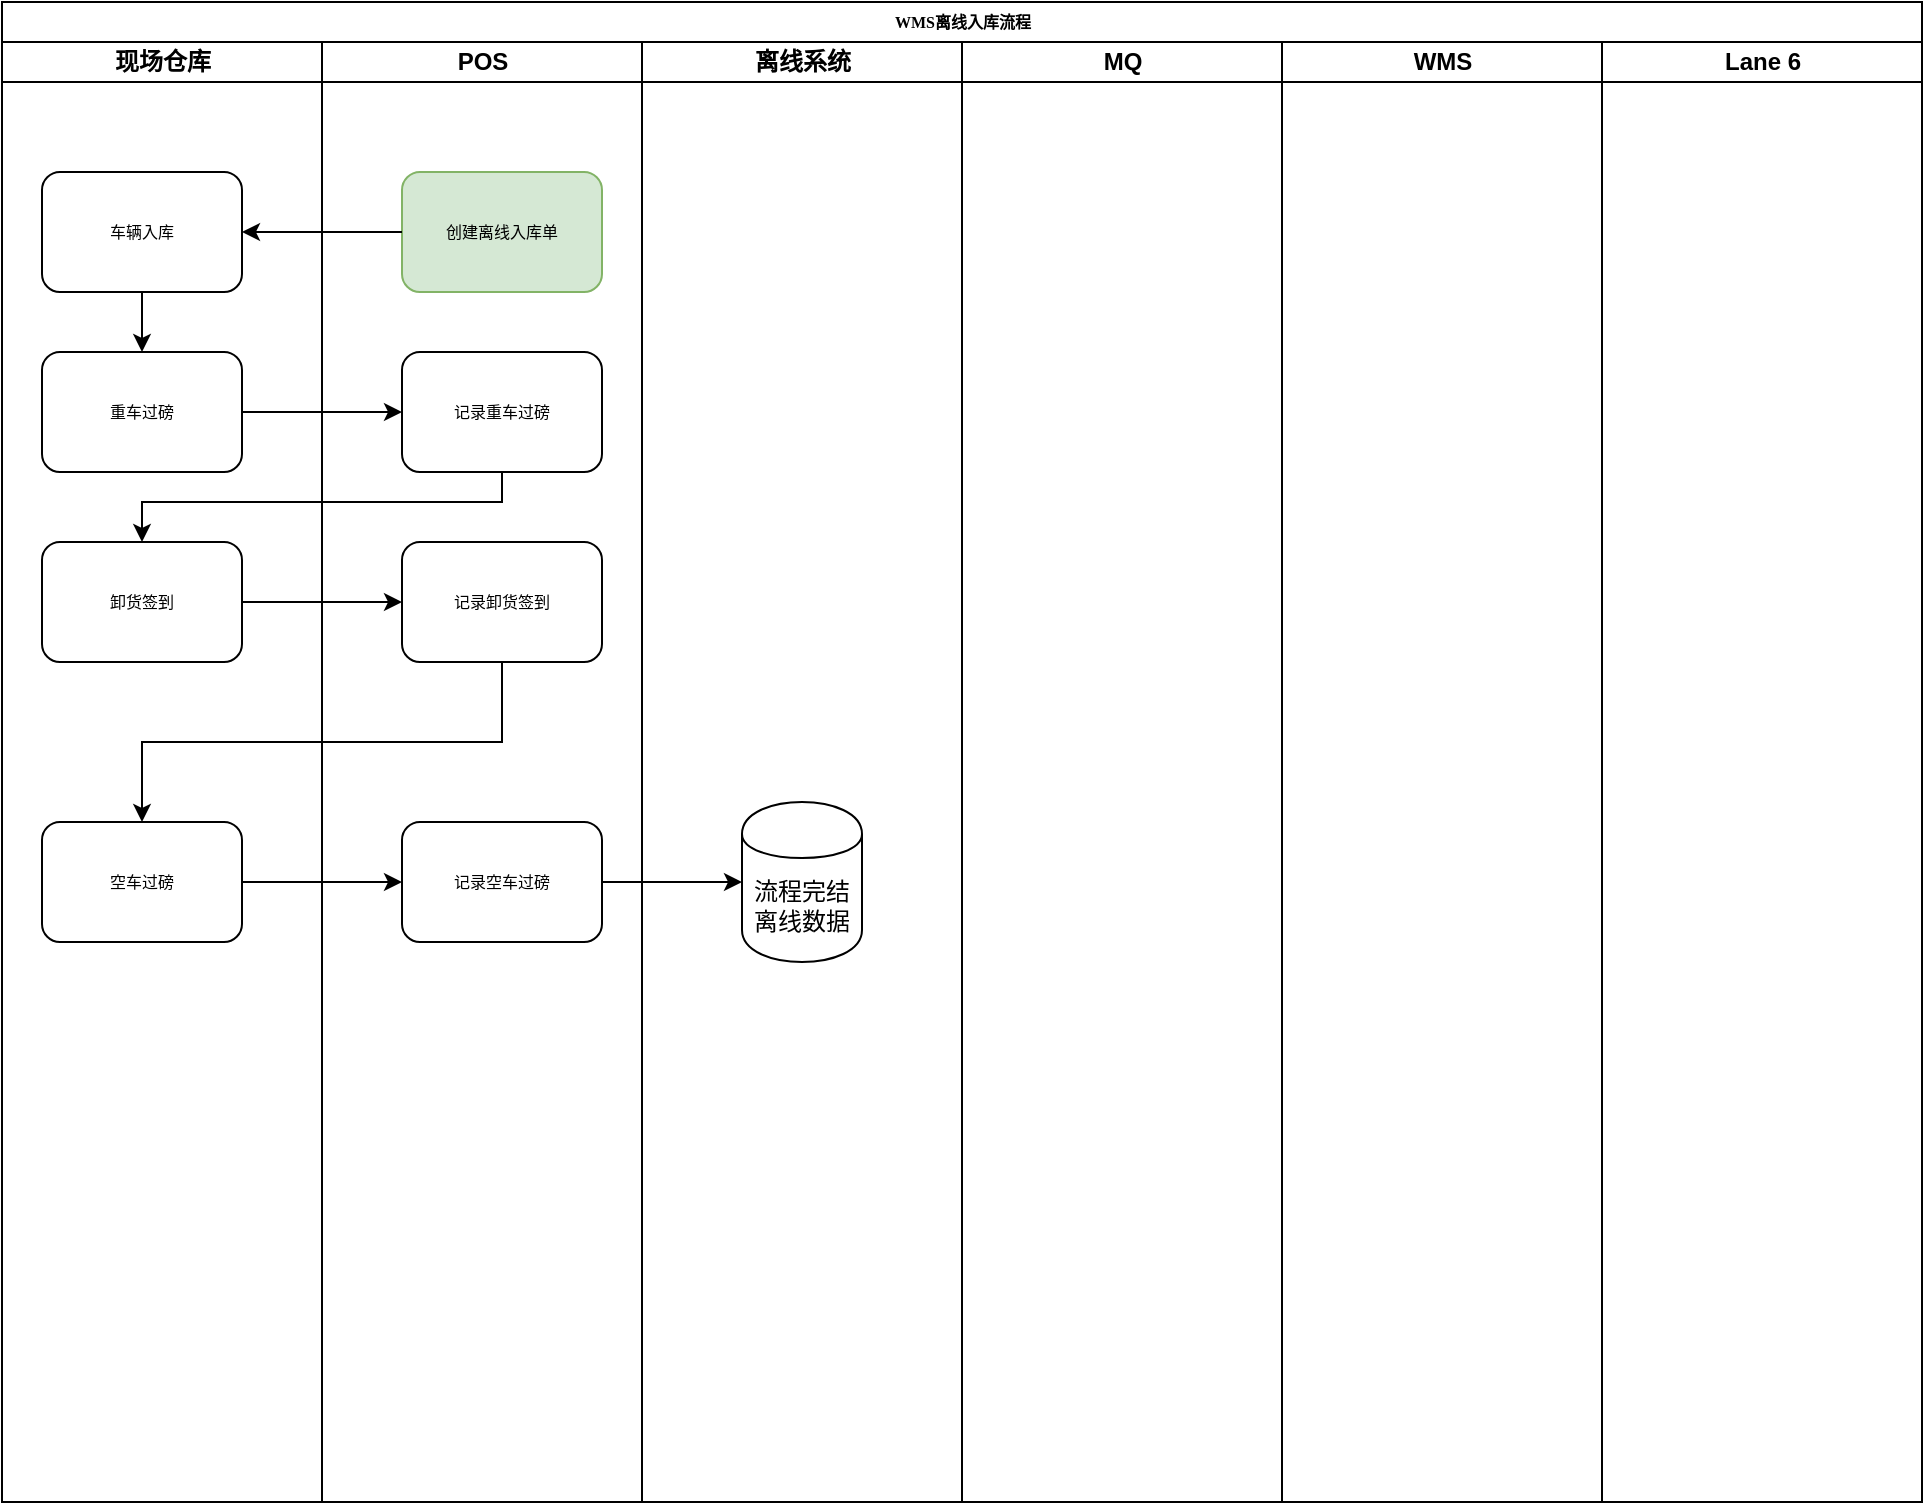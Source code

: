 <mxfile version="12.9.14" type="github">
  <diagram name="Page-1" id="74e2e168-ea6b-b213-b513-2b3c1d86103e">
    <mxGraphModel dx="1038" dy="548" grid="1" gridSize="10" guides="1" tooltips="1" connect="1" arrows="1" fold="1" page="1" pageScale="1" pageWidth="1100" pageHeight="850" background="#ffffff" math="0" shadow="0">
      <root>
        <mxCell id="0" />
        <mxCell id="1" parent="0" />
        <mxCell id="77e6c97f196da883-1" value="WMS离线入库流程" style="swimlane;html=1;childLayout=stackLayout;startSize=20;rounded=0;shadow=0;labelBackgroundColor=none;strokeWidth=1;fontFamily=Verdana;fontSize=8;align=center;" parent="1" vertex="1">
          <mxGeometry x="70" y="40" width="960" height="750" as="geometry" />
        </mxCell>
        <mxCell id="77e6c97f196da883-2" value="现场仓库" style="swimlane;html=1;startSize=20;" parent="77e6c97f196da883-1" vertex="1">
          <mxGeometry y="20" width="160" height="730" as="geometry" />
        </mxCell>
        <mxCell id="xVUOFaVbMT0TcznLDlmr-18" value="" style="edgeStyle=orthogonalEdgeStyle;rounded=0;orthogonalLoop=1;jettySize=auto;html=1;" edge="1" parent="77e6c97f196da883-2" source="77e6c97f196da883-8" target="77e6c97f196da883-9">
          <mxGeometry relative="1" as="geometry" />
        </mxCell>
        <mxCell id="77e6c97f196da883-8" value="车辆入库" style="rounded=1;whiteSpace=wrap;html=1;shadow=0;labelBackgroundColor=none;strokeWidth=1;fontFamily=Verdana;fontSize=8;align=center;" parent="77e6c97f196da883-2" vertex="1">
          <mxGeometry x="20" y="65" width="100" height="60" as="geometry" />
        </mxCell>
        <mxCell id="77e6c97f196da883-9" value="重车过磅" style="rounded=1;whiteSpace=wrap;html=1;shadow=0;labelBackgroundColor=none;strokeWidth=1;fontFamily=Verdana;fontSize=8;align=center;" parent="77e6c97f196da883-2" vertex="1">
          <mxGeometry x="20" y="155" width="100" height="60" as="geometry" />
        </mxCell>
        <mxCell id="77e6c97f196da883-10" value="卸货签到" style="rounded=1;whiteSpace=wrap;html=1;shadow=0;labelBackgroundColor=none;strokeWidth=1;fontFamily=Verdana;fontSize=8;align=center;" parent="77e6c97f196da883-2" vertex="1">
          <mxGeometry x="20" y="250" width="100" height="60" as="geometry" />
        </mxCell>
        <mxCell id="xVUOFaVbMT0TcznLDlmr-5" value="空车过磅" style="rounded=1;whiteSpace=wrap;html=1;shadow=0;labelBackgroundColor=none;strokeWidth=1;fontFamily=Verdana;fontSize=8;align=center;" vertex="1" parent="77e6c97f196da883-2">
          <mxGeometry x="20" y="390" width="100" height="60" as="geometry" />
        </mxCell>
        <mxCell id="77e6c97f196da883-3" value="POS" style="swimlane;html=1;startSize=20;" parent="77e6c97f196da883-1" vertex="1">
          <mxGeometry x="160" y="20" width="160" height="730" as="geometry" />
        </mxCell>
        <mxCell id="xVUOFaVbMT0TcznLDlmr-7" value="记录空车过磅" style="rounded=1;whiteSpace=wrap;html=1;shadow=0;labelBackgroundColor=none;strokeWidth=1;fontFamily=Verdana;fontSize=8;align=center;" vertex="1" parent="77e6c97f196da883-3">
          <mxGeometry x="40" y="390" width="100" height="60" as="geometry" />
        </mxCell>
        <mxCell id="xVUOFaVbMT0TcznLDlmr-9" value="记录卸货签到" style="rounded=1;whiteSpace=wrap;html=1;shadow=0;labelBackgroundColor=none;strokeWidth=1;fontFamily=Verdana;fontSize=8;align=center;" vertex="1" parent="77e6c97f196da883-3">
          <mxGeometry x="40" y="250" width="100" height="60" as="geometry" />
        </mxCell>
        <mxCell id="xVUOFaVbMT0TcznLDlmr-11" value="记录重车过磅" style="rounded=1;whiteSpace=wrap;html=1;shadow=0;labelBackgroundColor=none;strokeWidth=1;fontFamily=Verdana;fontSize=8;align=center;" vertex="1" parent="77e6c97f196da883-3">
          <mxGeometry x="40" y="155" width="100" height="60" as="geometry" />
        </mxCell>
        <mxCell id="77e6c97f196da883-11" value="创建离线入库单" style="rounded=1;whiteSpace=wrap;html=1;shadow=0;labelBackgroundColor=none;strokeWidth=1;fontFamily=Verdana;fontSize=8;align=center;fillColor=#d5e8d4;strokeColor=#82b366;" parent="77e6c97f196da883-3" vertex="1">
          <mxGeometry x="40" y="65" width="100" height="60" as="geometry" />
        </mxCell>
        <mxCell id="77e6c97f196da883-4" value="离线系统" style="swimlane;html=1;startSize=20;" parent="77e6c97f196da883-1" vertex="1">
          <mxGeometry x="320" y="20" width="160" height="730" as="geometry" />
        </mxCell>
        <mxCell id="xVUOFaVbMT0TcznLDlmr-24" value="流程完结离线数据" style="shape=cylinder;whiteSpace=wrap;html=1;boundedLbl=1;backgroundOutline=1;" vertex="1" parent="77e6c97f196da883-4">
          <mxGeometry x="50" y="380" width="60" height="80" as="geometry" />
        </mxCell>
        <mxCell id="77e6c97f196da883-5" value="MQ" style="swimlane;html=1;startSize=20;" parent="77e6c97f196da883-1" vertex="1">
          <mxGeometry x="480" y="20" width="160" height="730" as="geometry" />
        </mxCell>
        <mxCell id="77e6c97f196da883-6" value="WMS" style="swimlane;html=1;startSize=20;" parent="77e6c97f196da883-1" vertex="1">
          <mxGeometry x="640" y="20" width="160" height="730" as="geometry" />
        </mxCell>
        <mxCell id="77e6c97f196da883-7" value="Lane 6" style="swimlane;html=1;startSize=20;" parent="77e6c97f196da883-1" vertex="1">
          <mxGeometry x="800" y="20" width="160" height="730" as="geometry" />
        </mxCell>
        <mxCell id="xVUOFaVbMT0TcznLDlmr-13" value="" style="edgeStyle=orthogonalEdgeStyle;rounded=0;orthogonalLoop=1;jettySize=auto;html=1;" edge="1" parent="77e6c97f196da883-1" source="77e6c97f196da883-11" target="77e6c97f196da883-8">
          <mxGeometry relative="1" as="geometry" />
        </mxCell>
        <mxCell id="xVUOFaVbMT0TcznLDlmr-19" value="" style="edgeStyle=orthogonalEdgeStyle;rounded=0;orthogonalLoop=1;jettySize=auto;html=1;" edge="1" parent="77e6c97f196da883-1" source="77e6c97f196da883-9" target="xVUOFaVbMT0TcznLDlmr-11">
          <mxGeometry relative="1" as="geometry" />
        </mxCell>
        <mxCell id="xVUOFaVbMT0TcznLDlmr-21" value="" style="edgeStyle=orthogonalEdgeStyle;rounded=0;orthogonalLoop=1;jettySize=auto;html=1;" edge="1" parent="77e6c97f196da883-1" source="77e6c97f196da883-10" target="xVUOFaVbMT0TcznLDlmr-9">
          <mxGeometry relative="1" as="geometry" />
        </mxCell>
        <mxCell id="xVUOFaVbMT0TcznLDlmr-23" value="" style="edgeStyle=orthogonalEdgeStyle;rounded=0;orthogonalLoop=1;jettySize=auto;html=1;" edge="1" parent="77e6c97f196da883-1" source="xVUOFaVbMT0TcznLDlmr-5" target="xVUOFaVbMT0TcznLDlmr-7">
          <mxGeometry relative="1" as="geometry" />
        </mxCell>
        <mxCell id="xVUOFaVbMT0TcznLDlmr-20" value="" style="edgeStyle=orthogonalEdgeStyle;rounded=0;orthogonalLoop=1;jettySize=auto;html=1;exitX=0.5;exitY=1;exitDx=0;exitDy=0;" edge="1" parent="77e6c97f196da883-1" source="xVUOFaVbMT0TcznLDlmr-11" target="77e6c97f196da883-10">
          <mxGeometry relative="1" as="geometry">
            <Array as="points">
              <mxPoint x="250" y="250" />
              <mxPoint x="70" y="250" />
            </Array>
          </mxGeometry>
        </mxCell>
        <mxCell id="xVUOFaVbMT0TcznLDlmr-22" value="" style="edgeStyle=orthogonalEdgeStyle;rounded=0;orthogonalLoop=1;jettySize=auto;html=1;exitX=0.5;exitY=1;exitDx=0;exitDy=0;" edge="1" parent="77e6c97f196da883-1" source="xVUOFaVbMT0TcznLDlmr-9" target="xVUOFaVbMT0TcznLDlmr-5">
          <mxGeometry relative="1" as="geometry" />
        </mxCell>
        <mxCell id="xVUOFaVbMT0TcznLDlmr-29" value="" style="edgeStyle=orthogonalEdgeStyle;rounded=0;orthogonalLoop=1;jettySize=auto;html=1;" edge="1" parent="77e6c97f196da883-1" source="xVUOFaVbMT0TcznLDlmr-7" target="xVUOFaVbMT0TcznLDlmr-24">
          <mxGeometry relative="1" as="geometry" />
        </mxCell>
      </root>
    </mxGraphModel>
  </diagram>
</mxfile>
